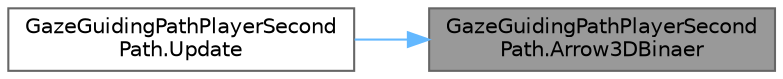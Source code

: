 digraph "GazeGuidingPathPlayerSecondPath.Arrow3DBinaer"
{
 // LATEX_PDF_SIZE
  bgcolor="transparent";
  edge [fontname=Helvetica,fontsize=10,labelfontname=Helvetica,labelfontsize=10];
  node [fontname=Helvetica,fontsize=10,shape=box,height=0.2,width=0.4];
  rankdir="RL";
  Node1 [id="Node000001",label="GazeGuidingPathPlayerSecond\lPath.Arrow3DBinaer",height=0.2,width=0.4,color="gray40", fillcolor="grey60", style="filled", fontcolor="black",tooltip="This method adds a binary rotating 3D arrow rendered above a binary rotary switch to indicate the dir..."];
  Node1 -> Node2 [id="edge1_Node000001_Node000002",dir="back",color="steelblue1",style="solid",tooltip=" "];
  Node2 [id="Node000002",label="GazeGuidingPathPlayerSecond\lPath.Update",height=0.2,width=0.4,color="grey40", fillcolor="white", style="filled",URL="$class_gaze_guiding_path_player_second_path.html#a6018029d5a523bf786c196a08bf2ce66",tooltip="<summaQry> This method updates all active gaze-guiding tools."];
}
